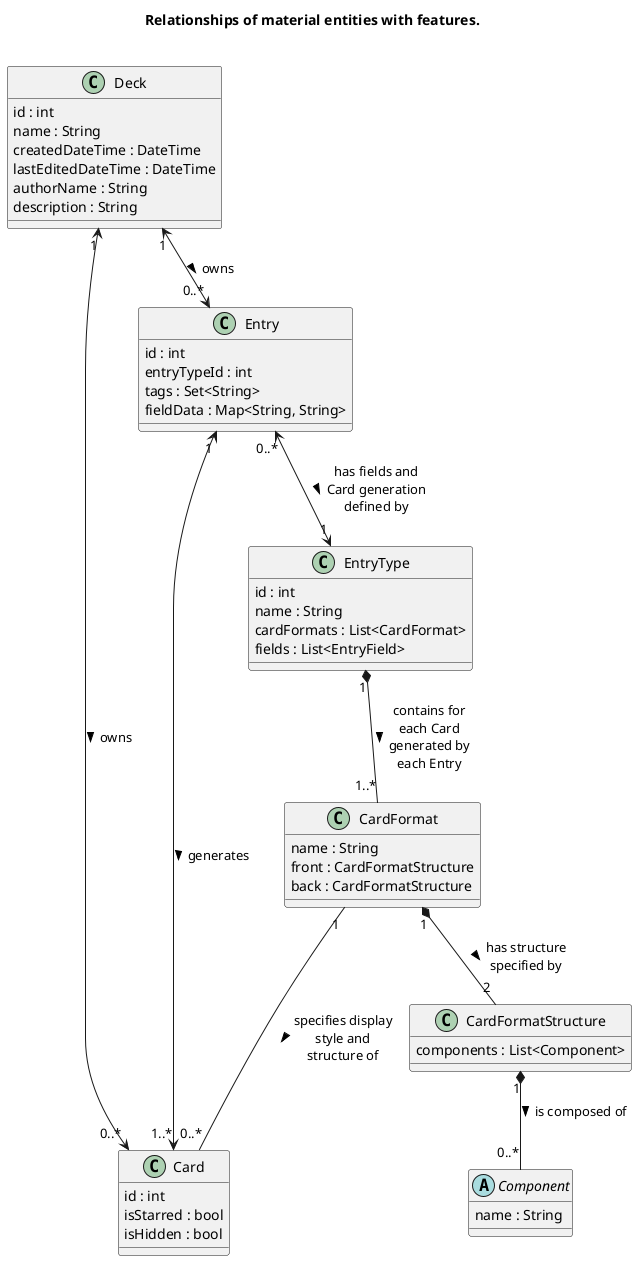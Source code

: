 @startuml

skinparam maxMessageSize 100
skinparam shadowing false

title Relationships of material entities with features.\n

class Card {
	id : int
	isStarred : bool
	isHidden : bool
}
class Entry {
	id : int
	entryTypeId : int
	tags : Set<String>
	fieldData : Map<String, String>
}
class Deck {
	id : int
	name : String
	createdDateTime : DateTime
	lastEditedDateTime : DateTime
	authorName : String
	description : String
}

Deck "1" <--> "0..*" Entry : owns >
Entry "1" <--> "1..*" Card : generates >
Deck "1" <--> "0..*" Card : owns >

class EntryType {
	id : int
	name : String
	cardFormats : List<CardFormat>
	fields : List<EntryField>
}
class CardFormat {
	name : String
	front : CardFormatStructure
	back : CardFormatStructure
}
class CardFormatStructure {
	components : List<Component>
}
abstract class Component {
	name : String
}

Entry "0..*" <--> "1" EntryType : has fields and Card generation defined by >
EntryType "1" *-- "1..*" CardFormat : contains for each Card generated by each Entry >
CardFormat "1" --- "0..*" Card : specifies display style and structure of >

CardFormat "1" *-- "2" CardFormatStructure : has structure specified by >
CardFormatStructure "1" *-- "0..*" Component : is composed of >

@enduml